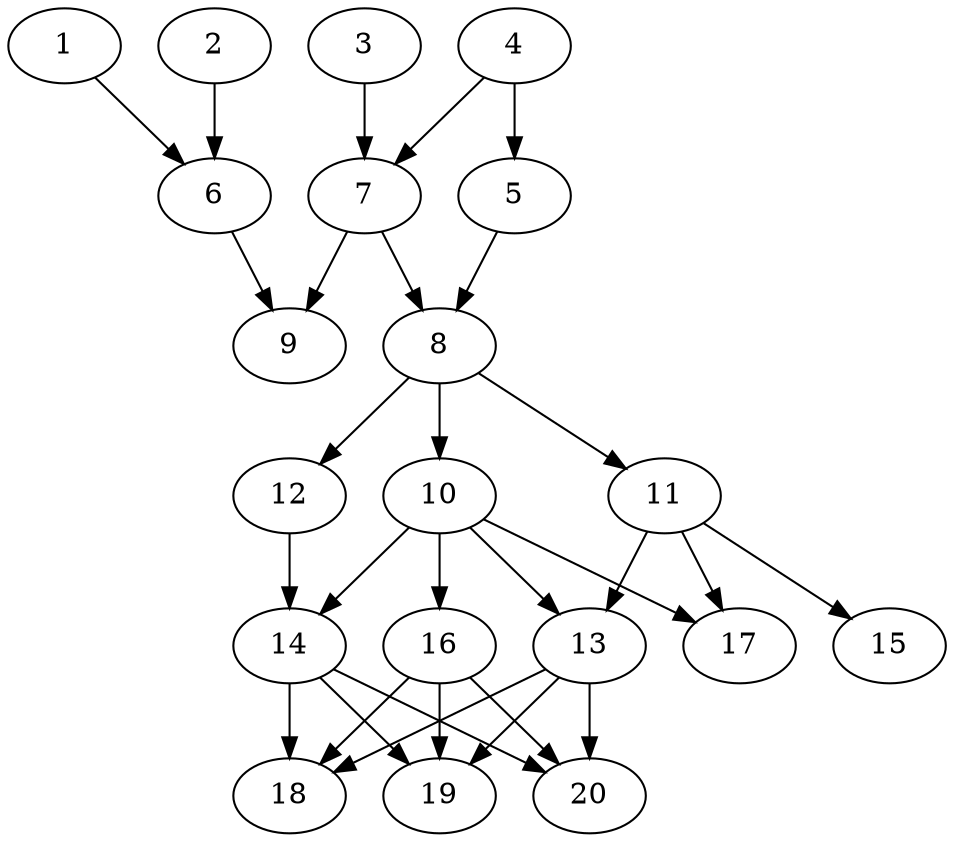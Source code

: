 // DAG automatically generated by daggen at Thu Oct  3 13:58:42 2019
// ./daggen --dot -n 20 --ccr 0.3 --fat 0.5 --regular 0.5 --density 0.5 --mindata 5242880 --maxdata 52428800 
digraph G {
  1 [size="168734720", alpha="0.07", expect_size="50620416"] 
  1 -> 6 [size ="50620416"]
  2 [size="103758507", alpha="0.15", expect_size="31127552"] 
  2 -> 6 [size ="31127552"]
  3 [size="94245547", alpha="0.16", expect_size="28273664"] 
  3 -> 7 [size ="28273664"]
  4 [size="152890027", alpha="0.02", expect_size="45867008"] 
  4 -> 5 [size ="45867008"]
  4 -> 7 [size ="45867008"]
  5 [size="58200747", alpha="0.09", expect_size="17460224"] 
  5 -> 8 [size ="17460224"]
  6 [size="45199360", alpha="0.12", expect_size="13559808"] 
  6 -> 9 [size ="13559808"]
  7 [size="120654507", alpha="0.08", expect_size="36196352"] 
  7 -> 8 [size ="36196352"]
  7 -> 9 [size ="36196352"]
  8 [size="38741333", alpha="0.07", expect_size="11622400"] 
  8 -> 10 [size ="11622400"]
  8 -> 11 [size ="11622400"]
  8 -> 12 [size ="11622400"]
  9 [size="149080747", alpha="0.16", expect_size="44724224"] 
  10 [size="167348907", alpha="0.16", expect_size="50204672"] 
  10 -> 13 [size ="50204672"]
  10 -> 14 [size ="50204672"]
  10 -> 16 [size ="50204672"]
  10 -> 17 [size ="50204672"]
  11 [size="68495360", alpha="0.05", expect_size="20548608"] 
  11 -> 13 [size ="20548608"]
  11 -> 15 [size ="20548608"]
  11 -> 17 [size ="20548608"]
  12 [size="120231253", alpha="0.02", expect_size="36069376"] 
  12 -> 14 [size ="36069376"]
  13 [size="81756160", alpha="0.05", expect_size="24526848"] 
  13 -> 18 [size ="24526848"]
  13 -> 19 [size ="24526848"]
  13 -> 20 [size ="24526848"]
  14 [size="50018987", alpha="0.08", expect_size="15005696"] 
  14 -> 18 [size ="15005696"]
  14 -> 19 [size ="15005696"]
  14 -> 20 [size ="15005696"]
  15 [size="63546027", alpha="0.05", expect_size="19063808"] 
  16 [size="131232427", alpha="0.14", expect_size="39369728"] 
  16 -> 18 [size ="39369728"]
  16 -> 19 [size ="39369728"]
  16 -> 20 [size ="39369728"]
  17 [size="71488853", alpha="0.02", expect_size="21446656"] 
  18 [size="134615040", alpha="0.01", expect_size="40384512"] 
  19 [size="35751253", alpha="0.14", expect_size="10725376"] 
  20 [size="161378987", alpha="0.12", expect_size="48413696"] 
}
